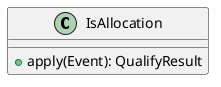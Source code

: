 @startuml

    class IsAllocation [[IsAllocation.html]] {
        +apply(Event): QualifyResult
    }

@enduml
